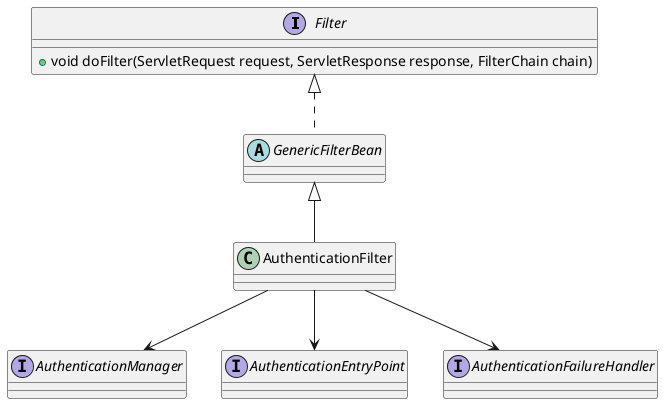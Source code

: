 @startuml
'https://plantuml.com/class-diagram

interface Filter {
    + void doFilter(ServletRequest request, ServletResponse response, FilterChain chain)
}

abstract class GenericFilterBean implements Filter {
}

interface AuthenticationManager
interface AuthenticationEntryPoint
interface AuthenticationFailureHandler

class AuthenticationFilter extends GenericFilterBean {

}

AuthenticationFilter -d-> AuthenticationManager
AuthenticationFilter -d-> AuthenticationEntryPoint
AuthenticationFilter -d-> AuthenticationFailureHandler

@enduml
